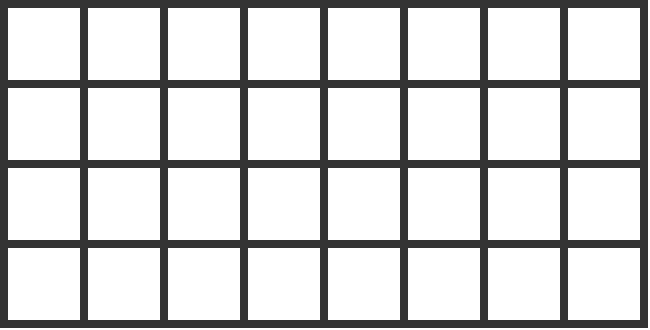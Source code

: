 <mxfile version="24.3.1" type="device">
  <diagram name="Page-1" id="XWV96WsuD3gEZZso5NtV">
    <mxGraphModel dx="683" dy="1099" grid="1" gridSize="10" guides="1" tooltips="1" connect="1" arrows="1" fold="1" page="1" pageScale="1" pageWidth="850" pageHeight="1100" math="0" shadow="0">
      <root>
        <mxCell id="0" />
        <mxCell id="1" parent="0" />
        <mxCell id="bm8Zpv09B716dSuUSyXk-38" value="" style="whiteSpace=wrap;html=1;aspect=fixed;strokeWidth=4;strokeColor=#333333;" vertex="1" parent="1">
          <mxGeometry x="40" y="40" width="40" height="40" as="geometry" />
        </mxCell>
        <mxCell id="bm8Zpv09B716dSuUSyXk-39" value="" style="whiteSpace=wrap;html=1;aspect=fixed;strokeWidth=4;strokeColor=#333333;" vertex="1" parent="1">
          <mxGeometry x="80" y="40" width="40" height="40" as="geometry" />
        </mxCell>
        <mxCell id="bm8Zpv09B716dSuUSyXk-40" value="" style="whiteSpace=wrap;html=1;aspect=fixed;strokeWidth=4;strokeColor=#333333;" vertex="1" parent="1">
          <mxGeometry x="120" y="40" width="40" height="40" as="geometry" />
        </mxCell>
        <mxCell id="bm8Zpv09B716dSuUSyXk-41" value="" style="whiteSpace=wrap;html=1;aspect=fixed;strokeWidth=4;strokeColor=#333333;" vertex="1" parent="1">
          <mxGeometry x="160" y="40" width="40" height="40" as="geometry" />
        </mxCell>
        <mxCell id="bm8Zpv09B716dSuUSyXk-42" value="" style="whiteSpace=wrap;html=1;aspect=fixed;strokeWidth=4;strokeColor=#333333;" vertex="1" parent="1">
          <mxGeometry x="200" y="40" width="40" height="40" as="geometry" />
        </mxCell>
        <mxCell id="bm8Zpv09B716dSuUSyXk-43" value="" style="whiteSpace=wrap;html=1;aspect=fixed;strokeWidth=4;strokeColor=#333333;" vertex="1" parent="1">
          <mxGeometry x="240" y="40" width="40" height="40" as="geometry" />
        </mxCell>
        <mxCell id="bm8Zpv09B716dSuUSyXk-44" value="" style="whiteSpace=wrap;html=1;aspect=fixed;strokeWidth=4;strokeColor=#333333;" vertex="1" parent="1">
          <mxGeometry x="280" y="40" width="40" height="40" as="geometry" />
        </mxCell>
        <mxCell id="bm8Zpv09B716dSuUSyXk-45" value="" style="whiteSpace=wrap;html=1;aspect=fixed;strokeWidth=4;strokeColor=#333333;" vertex="1" parent="1">
          <mxGeometry x="320" y="40" width="40" height="40" as="geometry" />
        </mxCell>
        <mxCell id="bm8Zpv09B716dSuUSyXk-46" value="" style="whiteSpace=wrap;html=1;aspect=fixed;strokeWidth=4;strokeColor=#333333;" vertex="1" parent="1">
          <mxGeometry x="200" y="80" width="40" height="40" as="geometry" />
        </mxCell>
        <mxCell id="bm8Zpv09B716dSuUSyXk-47" value="" style="whiteSpace=wrap;html=1;aspect=fixed;strokeWidth=4;strokeColor=#333333;" vertex="1" parent="1">
          <mxGeometry x="240" y="80" width="40" height="40" as="geometry" />
        </mxCell>
        <mxCell id="bm8Zpv09B716dSuUSyXk-48" value="" style="whiteSpace=wrap;html=1;aspect=fixed;strokeWidth=4;strokeColor=#333333;" vertex="1" parent="1">
          <mxGeometry x="280" y="80" width="40" height="40" as="geometry" />
        </mxCell>
        <mxCell id="bm8Zpv09B716dSuUSyXk-49" value="" style="whiteSpace=wrap;html=1;aspect=fixed;strokeWidth=4;strokeColor=#333333;" vertex="1" parent="1">
          <mxGeometry x="320" y="80" width="40" height="40" as="geometry" />
        </mxCell>
        <mxCell id="bm8Zpv09B716dSuUSyXk-50" value="" style="whiteSpace=wrap;html=1;aspect=fixed;strokeWidth=4;strokeColor=#333333;" vertex="1" parent="1">
          <mxGeometry x="40" y="80" width="40" height="40" as="geometry" />
        </mxCell>
        <mxCell id="bm8Zpv09B716dSuUSyXk-51" value="" style="whiteSpace=wrap;html=1;aspect=fixed;strokeWidth=4;strokeColor=#333333;" vertex="1" parent="1">
          <mxGeometry x="80" y="80" width="40" height="40" as="geometry" />
        </mxCell>
        <mxCell id="bm8Zpv09B716dSuUSyXk-52" value="" style="whiteSpace=wrap;html=1;aspect=fixed;strokeWidth=4;strokeColor=#333333;" vertex="1" parent="1">
          <mxGeometry x="120" y="80" width="40" height="40" as="geometry" />
        </mxCell>
        <mxCell id="bm8Zpv09B716dSuUSyXk-53" value="" style="whiteSpace=wrap;html=1;aspect=fixed;strokeWidth=4;strokeColor=#333333;" vertex="1" parent="1">
          <mxGeometry x="160" y="80" width="40" height="40" as="geometry" />
        </mxCell>
        <mxCell id="bm8Zpv09B716dSuUSyXk-54" value="" style="whiteSpace=wrap;html=1;aspect=fixed;strokeWidth=4;strokeColor=#333333;" vertex="1" parent="1">
          <mxGeometry x="40" y="120" width="40" height="40" as="geometry" />
        </mxCell>
        <mxCell id="bm8Zpv09B716dSuUSyXk-55" value="" style="whiteSpace=wrap;html=1;aspect=fixed;strokeWidth=4;strokeColor=#333333;" vertex="1" parent="1">
          <mxGeometry x="80" y="120" width="40" height="40" as="geometry" />
        </mxCell>
        <mxCell id="bm8Zpv09B716dSuUSyXk-56" value="" style="whiteSpace=wrap;html=1;aspect=fixed;strokeWidth=4;strokeColor=#333333;" vertex="1" parent="1">
          <mxGeometry x="120" y="120" width="40" height="40" as="geometry" />
        </mxCell>
        <mxCell id="bm8Zpv09B716dSuUSyXk-57" value="" style="whiteSpace=wrap;html=1;aspect=fixed;strokeWidth=4;strokeColor=#333333;" vertex="1" parent="1">
          <mxGeometry x="160" y="120" width="40" height="40" as="geometry" />
        </mxCell>
        <mxCell id="bm8Zpv09B716dSuUSyXk-58" value="" style="whiteSpace=wrap;html=1;aspect=fixed;strokeWidth=4;strokeColor=#333333;" vertex="1" parent="1">
          <mxGeometry x="200" y="120" width="40" height="40" as="geometry" />
        </mxCell>
        <mxCell id="bm8Zpv09B716dSuUSyXk-59" value="" style="whiteSpace=wrap;html=1;aspect=fixed;strokeWidth=4;strokeColor=#333333;" vertex="1" parent="1">
          <mxGeometry x="240" y="120" width="40" height="40" as="geometry" />
        </mxCell>
        <mxCell id="bm8Zpv09B716dSuUSyXk-60" value="" style="whiteSpace=wrap;html=1;aspect=fixed;strokeWidth=4;strokeColor=#333333;" vertex="1" parent="1">
          <mxGeometry x="280" y="120" width="40" height="40" as="geometry" />
        </mxCell>
        <mxCell id="bm8Zpv09B716dSuUSyXk-61" value="" style="whiteSpace=wrap;html=1;aspect=fixed;strokeWidth=4;strokeColor=#333333;" vertex="1" parent="1">
          <mxGeometry x="320" y="120" width="40" height="40" as="geometry" />
        </mxCell>
        <mxCell id="bm8Zpv09B716dSuUSyXk-62" value="" style="whiteSpace=wrap;html=1;aspect=fixed;strokeWidth=4;strokeColor=#333333;" vertex="1" parent="1">
          <mxGeometry x="200" y="160" width="40" height="40" as="geometry" />
        </mxCell>
        <mxCell id="bm8Zpv09B716dSuUSyXk-63" value="" style="whiteSpace=wrap;html=1;aspect=fixed;strokeWidth=4;strokeColor=#333333;" vertex="1" parent="1">
          <mxGeometry x="240" y="160" width="40" height="40" as="geometry" />
        </mxCell>
        <mxCell id="bm8Zpv09B716dSuUSyXk-64" value="" style="whiteSpace=wrap;html=1;aspect=fixed;strokeWidth=4;strokeColor=#333333;" vertex="1" parent="1">
          <mxGeometry x="280" y="160" width="40" height="40" as="geometry" />
        </mxCell>
        <mxCell id="bm8Zpv09B716dSuUSyXk-65" value="" style="whiteSpace=wrap;html=1;aspect=fixed;strokeWidth=4;strokeColor=#333333;" vertex="1" parent="1">
          <mxGeometry x="320" y="160" width="40" height="40" as="geometry" />
        </mxCell>
        <mxCell id="bm8Zpv09B716dSuUSyXk-66" value="" style="whiteSpace=wrap;html=1;aspect=fixed;strokeWidth=4;strokeColor=#333333;" vertex="1" parent="1">
          <mxGeometry x="40" y="160" width="40" height="40" as="geometry" />
        </mxCell>
        <mxCell id="bm8Zpv09B716dSuUSyXk-67" value="" style="whiteSpace=wrap;html=1;aspect=fixed;strokeWidth=4;strokeColor=#333333;" vertex="1" parent="1">
          <mxGeometry x="80" y="160" width="40" height="40" as="geometry" />
        </mxCell>
        <mxCell id="bm8Zpv09B716dSuUSyXk-68" value="" style="whiteSpace=wrap;html=1;aspect=fixed;strokeWidth=4;strokeColor=#333333;" vertex="1" parent="1">
          <mxGeometry x="120" y="160" width="40" height="40" as="geometry" />
        </mxCell>
        <mxCell id="bm8Zpv09B716dSuUSyXk-69" value="" style="whiteSpace=wrap;html=1;aspect=fixed;strokeWidth=4;strokeColor=#333333;" vertex="1" parent="1">
          <mxGeometry x="160" y="160" width="40" height="40" as="geometry" />
        </mxCell>
      </root>
    </mxGraphModel>
  </diagram>
</mxfile>
